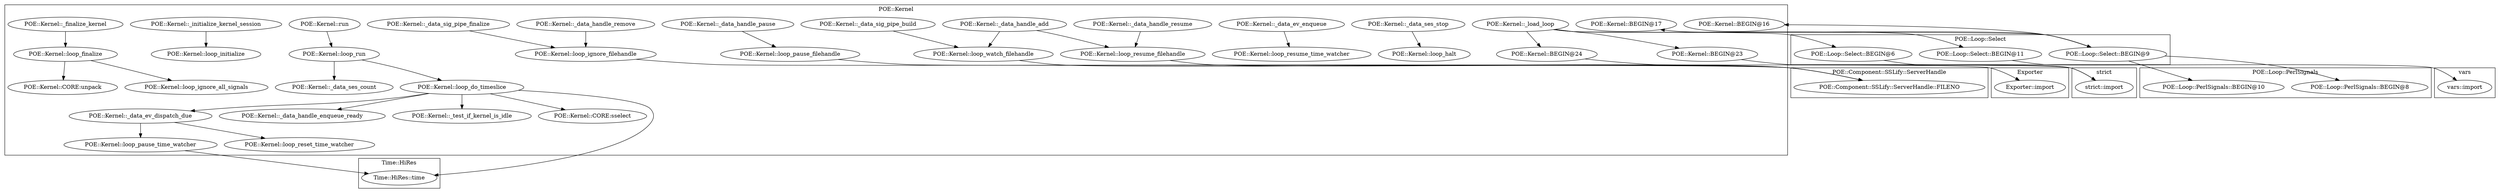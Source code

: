 digraph {
graph [overlap=false]
subgraph cluster_POE_Loop_Select {
	label="POE::Loop::Select";
	"POE::Loop::Select::BEGIN@9";
	"POE::Loop::Select::BEGIN@11";
	"POE::Loop::Select::BEGIN@6";
}
subgraph cluster_POE_Loop_PerlSignals {
	label="POE::Loop::PerlSignals";
	"POE::Loop::PerlSignals::BEGIN@8";
	"POE::Loop::PerlSignals::BEGIN@10";
}
subgraph cluster_vars {
	label="vars";
	"vars::import";
}
subgraph cluster_Time_HiRes {
	label="Time::HiRes";
	"Time::HiRes::time";
}
subgraph cluster_POE_Component_SSLify_ServerHandle {
	label="POE::Component::SSLify::ServerHandle";
	"POE::Component::SSLify::ServerHandle::FILENO";
}
subgraph cluster_POE_Kernel {
	label="POE::Kernel";
	"POE::Kernel::loop_pause_time_watcher";
	"POE::Kernel::BEGIN@23";
	"POE::Kernel::_data_ses_stop";
	"POE::Kernel::loop_resume_filehandle";
	"POE::Kernel::run";
	"POE::Kernel::CORE:unpack";
	"POE::Kernel::loop_finalize";
	"POE::Kernel::loop_resume_time_watcher";
	"POE::Kernel::loop_ignore_all_signals";
	"POE::Kernel::loop_pause_filehandle";
	"POE::Kernel::BEGIN@16";
	"POE::Kernel::_data_handle_remove";
	"POE::Kernel::loop_initialize";
	"POE::Kernel::loop_watch_filehandle";
	"POE::Kernel::_test_if_kernel_is_idle";
	"POE::Kernel::BEGIN@24";
	"POE::Kernel::_load_loop";
	"POE::Kernel::_data_ev_enqueue";
	"POE::Kernel::_data_handle_add";
	"POE::Kernel::CORE:sselect";
	"POE::Kernel::_data_ses_count";
	"POE::Kernel::loop_do_timeslice";
	"POE::Kernel::_data_sig_pipe_build";
	"POE::Kernel::loop_run";
	"POE::Kernel::_data_ev_dispatch_due";
	"POE::Kernel::_data_handle_pause";
	"POE::Kernel::_data_handle_enqueue_ready";
	"POE::Kernel::_data_handle_resume";
	"POE::Kernel::loop_halt";
	"POE::Kernel::loop_reset_time_watcher";
	"POE::Kernel::BEGIN@17";
	"POE::Kernel::loop_ignore_filehandle";
	"POE::Kernel::_initialize_kernel_session";
	"POE::Kernel::_finalize_kernel";
	"POE::Kernel::_data_sig_pipe_finalize";
}
subgraph cluster_Exporter {
	label="Exporter";
	"Exporter::import";
}
subgraph cluster_strict {
	label="strict";
	"strict::import";
}
"POE::Kernel::loop_run" -> "POE::Kernel::_data_ses_count";
"POE::Kernel::BEGIN@23" -> "strict::import";
"POE::Loop::Select::BEGIN@6" -> "strict::import";
"POE::Kernel::_data_ev_dispatch_due" -> "POE::Kernel::loop_pause_time_watcher";
"POE::Kernel::loop_do_timeslice" -> "Time::HiRes::time";
"POE::Kernel::loop_pause_time_watcher" -> "Time::HiRes::time";
"POE::Kernel::loop_finalize" -> "POE::Kernel::loop_ignore_all_signals";
"POE::Kernel::loop_run" -> "POE::Kernel::loop_do_timeslice";
"POE::Kernel::loop_do_timeslice" -> "POE::Kernel::_test_if_kernel_is_idle";
"POE::Kernel::loop_do_timeslice" -> "POE::Kernel::_data_handle_enqueue_ready";
"POE::Kernel::_data_handle_resume" -> "POE::Kernel::loop_resume_filehandle";
"POE::Kernel::_data_handle_add" -> "POE::Kernel::loop_resume_filehandle";
"POE::Kernel::_load_loop" -> "POE::Loop::Select::BEGIN@11";
"POE::Kernel::BEGIN@24" -> "Exporter::import";
"POE::Loop::Select::BEGIN@11" -> "vars::import";
"POE::Kernel::_load_loop" -> "POE::Kernel::BEGIN@23";
"POE::Kernel::_data_handle_pause" -> "POE::Kernel::loop_pause_filehandle";
"POE::Kernel::loop_do_timeslice" -> "POE::Kernel::CORE:sselect";
"POE::Kernel::run" -> "POE::Kernel::loop_run";
"POE::Kernel::_data_handle_add" -> "POE::Kernel::loop_watch_filehandle";
"POE::Kernel::_data_sig_pipe_build" -> "POE::Kernel::loop_watch_filehandle";
"POE::Kernel::_initialize_kernel_session" -> "POE::Kernel::loop_initialize";
"POE::Kernel::_load_loop" -> "POE::Loop::Select::BEGIN@9";
"POE::Kernel::_load_loop" -> "POE::Kernel::BEGIN@24";
"POE::Kernel::_data_sig_pipe_finalize" -> "POE::Kernel::loop_ignore_filehandle";
"POE::Kernel::_data_handle_remove" -> "POE::Kernel::loop_ignore_filehandle";
"POE::Loop::Select::BEGIN@9" -> "POE::Loop::PerlSignals::BEGIN@8";
"POE::Kernel::_data_ev_dispatch_due" -> "POE::Kernel::loop_reset_time_watcher";
"POE::Loop::Select::BEGIN@9" -> "POE::Kernel::BEGIN@17";
"POE::Kernel::_data_ses_stop" -> "POE::Kernel::loop_halt";
"POE::Kernel::loop_finalize" -> "POE::Kernel::CORE:unpack";
"POE::Kernel::_finalize_kernel" -> "POE::Kernel::loop_finalize";
"POE::Kernel::loop_pause_filehandle" -> "POE::Component::SSLify::ServerHandle::FILENO";
"POE::Kernel::loop_watch_filehandle" -> "POE::Component::SSLify::ServerHandle::FILENO";
"POE::Kernel::loop_resume_filehandle" -> "POE::Component::SSLify::ServerHandle::FILENO";
"POE::Kernel::loop_ignore_filehandle" -> "POE::Component::SSLify::ServerHandle::FILENO";
"POE::Kernel::_data_ev_enqueue" -> "POE::Kernel::loop_resume_time_watcher";
"POE::Kernel::loop_do_timeslice" -> "POE::Kernel::_data_ev_dispatch_due";
"POE::Loop::Select::BEGIN@9" -> "POE::Loop::PerlSignals::BEGIN@10";
"POE::Kernel::_load_loop" -> "POE::Loop::Select::BEGIN@6";
"POE::Loop::Select::BEGIN@9" -> "POE::Kernel::BEGIN@16";
}
